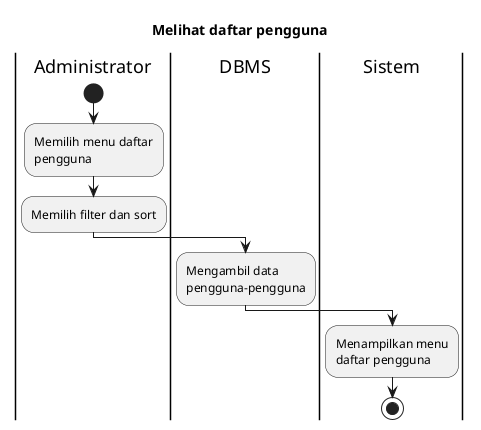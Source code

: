 @startuml UC-MGUSER-001 - Melihat daftar pengguna
skinparam wrapWidth 140

title Melihat daftar pengguna

|Administrator|
start
:Memilih menu daftar pengguna;
:Memilih filter dan sort;

|DBMS|
:Mengambil data pengguna-pengguna;

|Sistem|
:Menampilkan menu daftar pengguna;

stop

@enduml